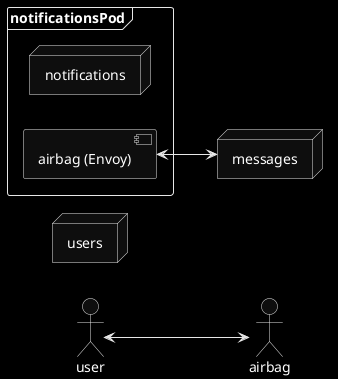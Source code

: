 @startuml
skinparam monochrome reverse
left to right direction
actor user

frame notificationsPod {
    node notifications
    component "airbag (Envoy)" as envoyA
}

node users
node messages

user <--> airbag
envoyA <--> messages 
@enduml
